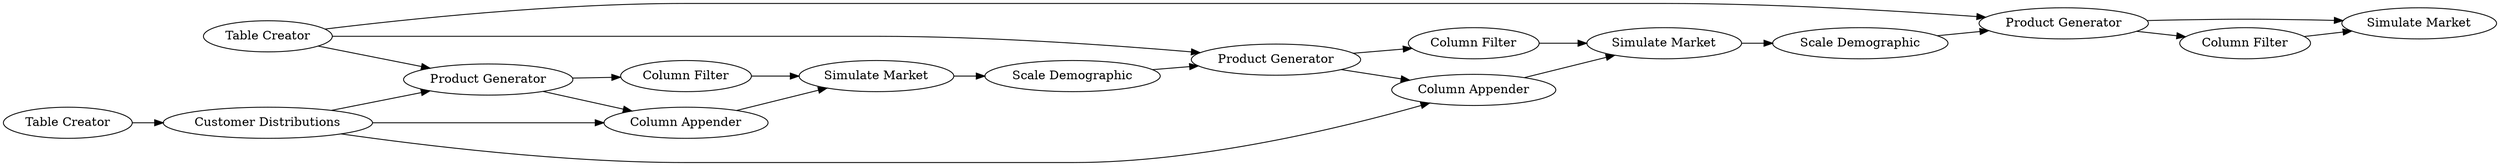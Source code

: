 digraph {
	1 [label="Table Creator"]
	2 [label="Table Creator"]
	3 [label="Customer Distributions"]
	4 [label="Product Generator"]
	5 [label="Column Filter"]
	6 [label="Simulate Market"]
	9 [label="Scale Demographic"]
	10 [label="Product Generator"]
	11 [label="Column Filter"]
	12 [label="Simulate Market"]
	14 [label="Scale Demographic"]
	15 [label="Simulate Market"]
	16 [label="Column Filter"]
	17 [label="Product Generator"]
	18 [label="Column Appender"]
	19 [label="Column Appender"]
	1 -> 4
	1 -> 10
	1 -> 17
	2 -> 3
	3 -> 4
	3 -> 18
	3 -> 19
	4 -> 5
	4 -> 19
	5 -> 6
	6 -> 9
	9 -> 10
	10 -> 11
	10 -> 18
	11 -> 12
	12 -> 14
	14 -> 17
	16 -> 15
	17 -> 16
	17 -> 15
	18 -> 12
	19 -> 6
	rankdir=LR
}
